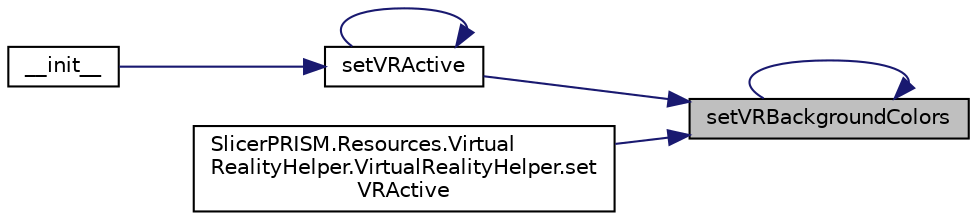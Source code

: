 digraph "setVRBackgroundColors"
{
 // LATEX_PDF_SIZE
  bgcolor="transparent";
  edge [fontname="Helvetica",fontsize="10",labelfontname="Helvetica",labelfontsize="10"];
  node [fontname="Helvetica",fontsize="10",shape=record];
  rankdir="RL";
  Node1 [label="setVRBackgroundColors",height=0.2,width=0.4,color="black", fillcolor="grey75", style="filled", fontcolor="black",tooltip=" "];
  Node1 -> Node2 [dir="back",color="midnightblue",fontsize="10",style="solid",fontname="Helvetica"];
  Node2 [label="setVRActive",height=0.2,width=0.4,color="black",URL="$class_virtual_reality_helper_1_1_custom_v_r.html#a0fced9bde49011e1670d601d82b16f43",tooltip=" "];
  Node2 -> Node3 [dir="back",color="midnightblue",fontsize="10",style="solid",fontname="Helvetica"];
  Node3 [label="__init__",height=0.2,width=0.4,color="black",URL="$class_virtual_reality_helper_1_1_custom_v_r.html#acea32a42d24068fee51f52b71a989b75",tooltip=" "];
  Node2 -> Node2 [dir="back",color="midnightblue",fontsize="10",style="solid",fontname="Helvetica"];
  Node1 -> Node4 [dir="back",color="midnightblue",fontsize="10",style="solid",fontname="Helvetica"];
  Node4 [label="SlicerPRISM.Resources.Virtual\lRealityHelper.VirtualRealityHelper.set\lVRActive",height=0.2,width=0.4,color="black",URL="$class_slicer_p_r_i_s_m_1_1_resources_1_1_virtual_reality_helper_1_1_virtual_reality_helper.html#a0fced9bde49011e1670d601d82b16f43",tooltip=" "];
  Node1 -> Node1 [dir="back",color="midnightblue",fontsize="10",style="solid",fontname="Helvetica"];
}

